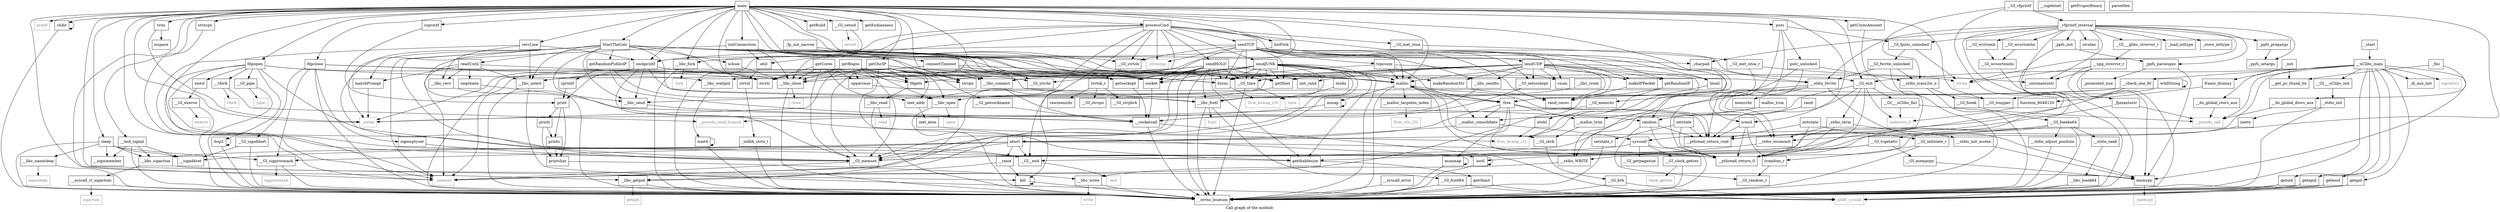 digraph "Call graph of the module." {
  label="Call graph of the module.";
  node [shape=record];

  Node_negotiate [label="{negotiate}"];
  Node_sendHOLD [label="{sendHOLD}"];
  Node___libc_open [label="{__libc_open}"];
  Node_processCmd [label="{processCmd}"];
  Node___libc_creat [label="{__libc_creat}"];
  Node_initConnection [label="{initConnection}"];
  Node__stdio_term [label="{_stdio_term}"];
  Node___GI_pipe [label="{__GI_pipe}"];
  Node___sigaddset [label="{__sigaddset}"];
  Node_puts [label="{puts}"];
  Node___GI_toupper [label="{__GI_toupper}"];
  Node_getOurIP [label="{getOurIP}"];
  Node___libc_read [label="{__libc_read}"];
  Node_main [label="{main}"];
  Node__stdio_init [label="{_stdio_init}"];
  Node___vfork [label="{__vfork}"];
  Node___errno_location [label="{__errno_location}"];
  Node_printf [color="gray50", fontcolor="gray50", label="{printf}"];
  Node___libc_select [label="{__libc_select}"];
  Node_connectTimeout [label="{connectTimeout}"];
  Node_listFork [label="{listFork}"];
  Node_sclose [label="{sclose}"];
  Node_matchPrompt [label="{matchPrompt}"];
  Node___libc_fork [label="{__libc_fork}"];
  Node_StartTheLelz [label="{StartTheLelz}"];
  Node_sendUDP [label="{sendUDP}"];
  Node___GI_setsid [label="{__GI_setsid}"];
  Node___libc_fcntl [label="{__libc_fcntl}"];
  Node___GI_sigprocmask [label="{__GI_sigprocmask}"];
  Node___GI_fcntl64 [label="{__GI_fcntl64}"];
  Node_readUntil [label="{readUntil}"];
  Node_getdtablesize [label="{getdtablesize}"];
  Node_sendTCP [label="{sendTCP}"];
  Node___libc_getpid [label="{__libc_getpid}"];
  Node___GI__exit [label="{__GI__exit}"];
  Node___GI_time [label="{__GI_time}"];
  Node_isspace [label="{isspace}"];
  Node_getRandomPublicIP [label="{getRandomPublicIP}"];
  Node_getrlimit [label="{getrlimit}"];
  Node_sendJUNK [label="{sendJUNK}"];
  Node_chdir [label="{chdir}"];
  Node_getRandomIP [label="{getRandomIP}"];
  Node_ioctl [label="{ioctl}"];
  Node___libc_waitpid [label="{__libc_waitpid}"];
  Node___libc_close [label="{__libc_close}"];
  Node_csum [label="{csum}"];
  Node_tcpcsum [label="{tcpcsum}"];
  Node_dup2 [label="{dup2}"];
  Node_makeIPPacket [label="{makeIPPacket}"];
  Node_kill [label="{kill}"];
  Node_execl [label="{execl}"];
  Node_sleep [label="{sleep}"];
  Node_sysconf [label="{sysconf}"];
  Node___GI___uClibc_fini [label="{__GI___uClibc_fini}"];
  Node___pthread_return_0 [label="{__pthread_return_0}"];
  Node___pthread_return_void [label="{__pthread_return_void}"];
  Node___check_one_fd [label="{__check_one_fd}"];
  Node___GI___uClibc_init [label="{__GI___uClibc_init}"];
  Node___uClibc_main [label="{__uClibc_main}"];
  Node___libc_sigaction [label="{__libc_sigaction}"];
  Node___syscall_error [label="{__syscall_error}"];
  Node_mmap [label="{mmap}"];
  Node___socketcall [label="{__socketcall}"];
  Node___syscall_rt_sigaction [label="{__syscall_rt_sigaction}"];
  Node___GI_clock_getres [label="{__GI_clock_getres}"];
  Node___GI_execve [label="{__GI_execve}"];
  Node_getegid [label="{getegid}"];
  Node_geteuid [label="{geteuid}"];
  Node_getgid [label="{getgid}"];
  Node___GI_getpagesize [label="{__GI_getpagesize}"];
  Node_getuid [label="{getuid}"];
  Node_munmap [label="{munmap}"];
  Node___libc_nanosleep [label="{__libc_nanosleep}"];
  Node___GI_sbrk [label="{__GI_sbrk}"];
  Node_wait4 [label="{wait4}"];
  Node___GI_wcrtomb [label="{__GI_wcrtomb}"];
  Node___GI_wcsrtombs [label="{__GI_wcsrtombs}"];
  Node___GI_wcsnrtombs [label="{__GI_wcsnrtombs}"];
  Node___stdio_WRITE [label="{__stdio_WRITE}"];
  Node___stdio_fwrite [label="{__stdio_fwrite}"];
  Node___stdio_trans2w_o [label="{__stdio_trans2w_o}"];
  Node__load_inttype [label="{_load_inttype}"];
  Node__store_inttype [label="{_store_inttype}"];
  Node__uintmaxtostr [label="{_uintmaxtostr}"];
  Node__fpmaxtostr [label="{_fpmaxtostr}"];
  Node___GI_memchr [label="{__GI_memchr}"];
  Node___GI_mempcpy [label="{__GI_mempcpy}"];
  Node_memrchr [label="{memrchr}"];
  Node_strtok_r [label="{strtok_r}"];
  Node___GI_strpbrk [label="{__GI_strpbrk}"];
  Node_inet_aton [label="{inet_aton}"];
  Node___raise [label="{__raise}"];
  Node__dl_aux_init [label="{_dl_aux_init}"];
  Node___GI_brk [label="{__GI_brk}"];
  Node___GI_fseek [label="{__GI_fseek}"];
  Node___GI_fseeko64 [label="{__GI_fseeko64}"];
  Node___stdio_adjust_position [label="{__stdio_adjust_position}"];
  Node___stdio_seek [label="{__stdio_seek}"];
  Node_rawmemchr [label="{rawmemchr}"];
  Node___GI_strspn [label="{__GI_strspn}"];
  Node___libc_lseek64 [label="{__libc_lseek64}"];
  Node___do_global_ctors_aux [label="{__do_global_ctors_aux}"];
  Node__fini [label="{_fini}"];
  Node_llvm_ctlz_i32 [color="gray50", fontcolor="gray50", label="{llvm_ctlz_i32}"];
  Node_llvm_bswap_i32 [color="gray50", fontcolor="gray50", label="{llvm_bswap_i32}"];
  Node__strlen [color="gray50", fontcolor="gray50", label="{_strlen}"];
  Node__memset [color="gray50", fontcolor="gray50", label="{_memset}"];
  Node__strncmp [color="gray50", fontcolor="gray50", label="{_strncmp}"];
  Node__memcpy [color="gray50", fontcolor="gray50", label="{_memcpy}"];
  Node_llvm_bswap_i16 [color="gray50", fontcolor="gray50", label="{llvm_bswap_i16}"];
  Node_unknown_0 [color="gray50", fontcolor="gray50", label="{unknown_0}"];
  Node_vfork [color="gray50", fontcolor="gray50", label="{vfork}"];
  Node_fcntl [color="gray50", fontcolor="gray50", label="{fcntl}"];
  Node_int80_syscall [color="gray50", fontcolor="gray50", label="{int80_syscall}"];
  Node_exit [color="gray50", fontcolor="gray50", label="{exit}"];
  Node_close [color="gray50", fontcolor="gray50", label="{close}"];
  Node_fork [color="gray50", fontcolor="gray50", label="{fork}"];
  Node_getpid [color="gray50", fontcolor="gray50", label="{getpid}"];
  Node_open [color="gray50", fontcolor="gray50", label="{open}"];
  Node_pipe [color="gray50", fontcolor="gray50", label="{pipe}"];
  Node_read [color="gray50", fontcolor="gray50", label="{read}"];
  Node_setsid [color="gray50", fontcolor="gray50", label="{setsid}"];
  Node_sigprocmask [color="gray50", fontcolor="gray50", label="{sigprocmask}"];
  Node_time [color="gray50", fontcolor="gray50", label="{time}"];
  Node_write [color="gray50", fontcolor="gray50", label="{write}"];
  Node_sigreturn [color="gray50", fontcolor="gray50", label="{sigreturn}"];
  Node_sigaction [color="gray50", fontcolor="gray50", label="{sigaction}"];
  Node_clock_getres [color="gray50", fontcolor="gray50", label="{clock_getres}"];
  Node_execve [color="gray50", fontcolor="gray50", label="{execve}"];
  Node_nanosleep [color="gray50", fontcolor="gray50", label="{nanosleep}"];
  Node___stdio_wcommit [label="{__stdio_wcommit}"];
  Node___GI_vfprintf [label="{__GI_vfprintf}"];
  Node__charpad [label="{_charpad}"];
  Node__fp_out_narrow [label="{_fp_out_narrow}"];
  Node__vfprintf_internal [label="{_vfprintf_internal}"];
  Node__ppfs_init [label="{_ppfs_init}"];
  Node__ppfs_prepargs [label="{_ppfs_prepargs}"];
  Node__ppfs_setargs [label="{_ppfs_setargs}"];
  Node__promoted_size [label="{_promoted_size}"];
  Node__ppfs_parsespec [label="{_ppfs_parsespec}"];
  Node_putc_unlocked [label="{putc_unlocked}"];
  Node___GI_fputs_unlocked [label="{__GI_fputs_unlocked}"];
  Node___GI_fwrite_unlocked [label="{__GI_fwrite_unlocked}"];
  Node_memcpy [label="{memcpy}"];
  Node___GI_memset [label="{__GI_memset}"];
  Node___GI_strchr [label="{__GI_strchr}"];
  Node_strcpy [label="{strcpy}"];
  Node_strlen [color="gray50", fontcolor="gray50", label="{strlen}"];
  Node_strncpy [label="{strncpy}"];
  Node_strnlen [label="{strnlen}"];
  Node_strstr [label="{strstr}"];
  Node___GI___glibc_strerror_r [label="{__GI___glibc_strerror_r}"];
  Node___xpg_strerror_r [label="{__xpg_strerror_r}"];
  Node___GI_strtok [label="{__GI_strtok}"];
  Node_isatty [label="{isatty}"];
  Node___GI_tcgetattr [label="{__GI_tcgetattr}"];
  Node_htons [label="{htons}"];
  Node_htonl [label="{htonl}"];
  Node_ntohs [label="{ntohs}"];
  Node_ntohl [label="{ntohl}"];
  Node___GI_inet_ntoa_r [label="{__GI_inet_ntoa_r}"];
  Node___GI_inet_ntoa [label="{__GI_inet_ntoa}"];
  Node_inet_addr [label="{inet_addr}"];
  Node___libc_connect [label="{__libc_connect}"];
  Node___GI_getsockname [label="{__GI_getsockname}"];
  Node_getsockopt [label="{getsockopt}"];
  Node___libc_recv [label="{__libc_recv}"];
  Node___libc_send [label="{__libc_send}"];
  Node___libc_sendto [label="{__libc_sendto}"];
  Node___GI_setsockopt [label="{__GI_setsockopt}"];
  Node_socket [label="{socket}"];
  Node___GI_sigaddset [label="{__GI_sigaddset}"];
  Node_sigemptyset [label="{sigemptyset}"];
  Node___bsd_signal [label="{__bsd_signal}"];
  Node___sigismember [label="{__sigismember}"];
  Node___sigdelset [label="{__sigdelset}"];
  Node___malloc_largebin_index [label="{__malloc_largebin_index}"];
  Node_malloc [label="{malloc}"];
  Node___malloc_trim [label="{__malloc_trim}"];
  Node___malloc_consolidate [label="{__malloc_consolidate}"];
  Node_free [label="{free}"];
  Node_malloc_trim [label="{malloc_trim}"];
  Node_abort [label="{abort}"];
  Node_rand [label="{rand}"];
  Node_random [label="{random}"];
  Node_setstate [label="{setstate}"];
  Node_initstate [label="{initstate}"];
  Node_srand [label="{srand}"];
  Node_setstate_r [label="{setstate_r}"];
  Node___GI_random_r [label="{__GI_random_r}"];
  Node_srandom_r [label="{srandom_r}"];
  Node___GI_initstate_r [label="{__GI_initstate_r}"];
  Node_atol [label="{atol}"];
  Node_strtol [label="{strtol}"];
  Node__stdlib_strto_l [label="{_stdlib_strto_l}"];
  Node___GI_exit [label="{__GI_exit}"];
  Node___stdio_init_mutex [label="{__stdio_init_mutex}"];
  Node___pseudo_call [color="gray50", fontcolor="gray50", label="{__pseudo_call}"];
  Node___pseudo_cond_branch [color="gray50", fontcolor="gray50", label="{__pseudo_cond_branch}"];
  Node__init [label="{_init}"];
  Node___get_pc_thunk_bx [label="{__get_pc_thunk_bx}"];
  Node___do_global_dtors_aux [label="{__do_global_dtors_aux}"];
  Node_frame_dummy [label="{frame_dummy}"];
  Node_function_8048120 [label="{function_8048120}"];
  Node__start [label="{_start}"];
  Node_getProperBinary [label="{getProperBinary}"];
  Node_getBuild [label="{getBuild}"];
  Node_getCoresAmount [label="{getCoresAmount}"];
  Node_getEndianness [label="{getEndianness}"];
  Node_init_rand [label="{init_rand}"];
  Node_rand_cmwc [label="{rand_cmwc}"];
  Node_trim [label="{trim}"];
  Node_printchar [label="{printchar}"];
  Node_prints [label="{prints}"];
  Node___libc_write [label="{__libc_write}"];
  Node_printi [label="{printi}"];
  Node_print [label="{print}"];
  Node_zprintf [label="{zprintf}"];
  Node_szprintf [label="{szprintf}"];
  Node_sockprintf [label="{sockprintf}"];
  Node_fdpopen [label="{fdpopen}"];
  Node_fdpclose [label="{fdpclose}"];
  Node_fdgets [label="{fdgets}"];
  Node_parseHex [label="{parseHex}"];
  Node_wildString [label="{wildString}"];
  Node_getHost [label="{getHost}"];
  Node_uppercase [label="{uppercase}"];
  Node_getBogos [label="{getBogos}"];
  Node_getCores [label="{getCores}"];
  Node_makeRandomStr [label="{makeRandomStr}"];
  Node_recvLine [label="{recvLine}"];
  Node_negotiate -> Node___libc_send;
  Node_sendHOLD -> Node___errno_location;
  Node_sendHOLD -> Node___libc_select;
  Node_sendHOLD -> Node___libc_fcntl;
  Node_sendHOLD -> Node_getdtablesize;
  Node_sendHOLD -> Node___GI_time;
  Node_sendHOLD -> Node___libc_close;
  Node_sendHOLD -> Node__memset;
  Node_sendHOLD -> Node___GI_memset;
  Node_sendHOLD -> Node_htons;
  Node_sendHOLD -> Node___libc_connect;
  Node_sendHOLD -> Node_getsockopt;
  Node_sendHOLD -> Node_socket;
  Node_sendHOLD -> Node_malloc;
  Node_sendHOLD -> Node_getHost;
  Node___libc_open -> Node___errno_location;
  Node___libc_open -> Node_open;
  Node_processCmd -> Node_sendHOLD;
  Node_processCmd -> Node_listFork;
  Node_processCmd -> Node_sendUDP;
  Node_processCmd -> Node_sendTCP;
  Node_processCmd -> Node___libc_getpid;
  Node_processCmd -> Node___GI__exit;
  Node_processCmd -> Node_sendJUNK;
  Node_processCmd -> Node___libc_close;
  Node_processCmd -> Node_kill;
  Node_processCmd -> Node__strncmp;
  Node_processCmd -> Node___GI_strchr;
  Node_processCmd -> Node___GI_strtok;
  Node_processCmd -> Node___GI_inet_ntoa;
  Node_processCmd -> Node_atol;
  Node_processCmd -> Node___GI_exit;
  Node_processCmd -> Node_sockprintf;
  Node___libc_creat -> Node___libc_open;
  Node_initConnection -> Node_connectTimeout;
  Node_initConnection -> Node___libc_close;
  Node_initConnection -> Node___GI_memset;
  Node_initConnection -> Node___GI_strchr;
  Node_initConnection -> Node_strcpy;
  Node_initConnection -> Node_socket;
  Node_initConnection -> Node_atol;
  Node__stdio_term -> Node___pthread_return_0;
  Node__stdio_term -> Node___stdio_wcommit;
  Node__stdio_term -> Node___stdio_init_mutex;
  Node___GI_pipe -> Node___errno_location;
  Node___GI_pipe -> Node_pipe;
  Node_puts -> Node___pthread_return_0;
  Node_puts -> Node___pthread_return_void;
  Node_puts -> Node_putc_unlocked;
  Node_puts -> Node___GI_fputs_unlocked;
  Node_getOurIP -> Node___libc_open;
  Node_getOurIP -> Node_ioctl;
  Node_getOurIP -> Node___libc_close;
  Node_getOurIP -> Node___GI_memset;
  Node_getOurIP -> Node_strcpy;
  Node_getOurIP -> Node_strstr;
  Node_getOurIP -> Node_htons;
  Node_getOurIP -> Node_inet_addr;
  Node_getOurIP -> Node___libc_connect;
  Node_getOurIP -> Node___GI_getsockname;
  Node_getOurIP -> Node_socket;
  Node_getOurIP -> Node_fdgets;
  Node___libc_read -> Node___errno_location;
  Node___libc_read -> Node_read;
  Node_main -> Node_processCmd;
  Node_main -> Node_initConnection;
  Node_main -> Node_puts;
  Node_main -> Node___GI_toupper;
  Node_main -> Node_getOurIP;
  Node_main -> Node_printf;
  Node_main -> Node_listFork;
  Node_main -> Node___libc_fork;
  Node_main -> Node_StartTheLelz;
  Node_main -> Node___GI_setsid;
  Node_main -> Node___libc_getpid;
  Node_main -> Node___GI__exit;
  Node_main -> Node___GI_time;
  Node_main -> Node_chdir;
  Node_main -> Node___libc_waitpid;
  Node_main -> Node_kill;
  Node_main -> Node_sleep;
  Node_main -> Node__strlen;
  Node_main -> Node__memset;
  Node_main -> Node__strncmp;
  Node_main -> Node___GI_memset;
  Node_main -> Node_strcpy;
  Node_main -> Node_strncpy;
  Node_main -> Node_strstr;
  Node_main -> Node___GI_strtok;
  Node_main -> Node___bsd_signal;
  Node_main -> Node_malloc;
  Node_main -> Node_free;
  Node_main -> Node_srand;
  Node_main -> Node___GI_exit;
  Node_main -> Node_getBuild;
  Node_main -> Node_getCoresAmount;
  Node_main -> Node_getEndianness;
  Node_main -> Node_init_rand;
  Node_main -> Node_trim;
  Node_main -> Node_szprintf;
  Node_main -> Node_sockprintf;
  Node_main -> Node_fdpopen;
  Node_main -> Node_fdpclose;
  Node_main -> Node_fdgets;
  Node_main -> Node_recvLine;
  Node__stdio_init -> Node___errno_location;
  Node__stdio_init -> Node_isatty;
  Node___vfork -> Node_vfork;
  Node___vfork -> Node___pseudo_cond_branch;
  Node___libc_select -> Node___errno_location;
  Node___libc_select -> Node_int80_syscall;
  Node_connectTimeout -> Node___errno_location;
  Node_connectTimeout -> Node___libc_select;
  Node_connectTimeout -> Node___libc_fcntl;
  Node_connectTimeout -> Node__memset;
  Node_connectTimeout -> Node_htons;
  Node_connectTimeout -> Node___libc_connect;
  Node_connectTimeout -> Node_getsockopt;
  Node_connectTimeout -> Node_getHost;
  Node_listFork -> Node___libc_fork;
  Node_listFork -> Node_malloc;
  Node_listFork -> Node_free;
  Node_sclose -> Node___libc_close;
  Node_matchPrompt -> Node__strlen;
  Node___libc_fork -> Node___errno_location;
  Node___libc_fork -> Node_fork;
  Node_StartTheLelz -> Node___errno_location;
  Node_StartTheLelz -> Node___libc_select;
  Node_StartTheLelz -> Node_sclose;
  Node_StartTheLelz -> Node_matchPrompt;
  Node_StartTheLelz -> Node___libc_fcntl;
  Node_StartTheLelz -> Node_readUntil;
  Node_StartTheLelz -> Node_getdtablesize;
  Node_StartTheLelz -> Node___GI_time;
  Node_StartTheLelz -> Node_getRandomPublicIP;
  Node_StartTheLelz -> Node__strlen;
  Node_StartTheLelz -> Node__memset;
  Node_StartTheLelz -> Node___GI_memset;
  Node_StartTheLelz -> Node_strstr;
  Node_StartTheLelz -> Node_htons;
  Node_StartTheLelz -> Node___libc_connect;
  Node_StartTheLelz -> Node_getsockopt;
  Node_StartTheLelz -> Node___libc_send;
  Node_StartTheLelz -> Node_socket;
  Node_StartTheLelz -> Node_malloc;
  Node_sendUDP -> Node___GI_time;
  Node_sendUDP -> Node_getRandomIP;
  Node_sendUDP -> Node_csum;
  Node_sendUDP -> Node_makeIPPacket;
  Node_sendUDP -> Node__memset;
  Node_sendUDP -> Node_htons;
  Node_sendUDP -> Node_htonl;
  Node_sendUDP -> Node___libc_sendto;
  Node_sendUDP -> Node___GI_setsockopt;
  Node_sendUDP -> Node_socket;
  Node_sendUDP -> Node_malloc;
  Node_sendUDP -> Node_random;
  Node_sendUDP -> Node_srand;
  Node_sendUDP -> Node_init_rand;
  Node_sendUDP -> Node_rand_cmwc;
  Node_sendUDP -> Node_getHost;
  Node_sendUDP -> Node_makeRandomStr;
  Node___GI_setsid -> Node___errno_location;
  Node___GI_setsid -> Node_setsid;
  Node___libc_fcntl -> Node___errno_location;
  Node___libc_fcntl -> Node___GI_fcntl64;
  Node___libc_fcntl -> Node_fcntl;
  Node___GI_sigprocmask -> Node___errno_location;
  Node___GI_sigprocmask -> Node_sigprocmask;
  Node___GI_fcntl64 -> Node___errno_location;
  Node___GI_fcntl64 -> Node_int80_syscall;
  Node_readUntil -> Node_negotiate;
  Node_readUntil -> Node___libc_select;
  Node_readUntil -> Node_matchPrompt;
  Node_readUntil -> Node__memset;
  Node_readUntil -> Node_strstr;
  Node_readUntil -> Node___libc_recv;
  Node_getdtablesize -> Node_getrlimit;
  Node_sendTCP -> Node___GI_time;
  Node_sendTCP -> Node_getRandomIP;
  Node_sendTCP -> Node_csum;
  Node_sendTCP -> Node_tcpcsum;
  Node_sendTCP -> Node_makeIPPacket;
  Node_sendTCP -> Node__strncmp;
  Node_sendTCP -> Node___GI_strtok;
  Node_sendTCP -> Node_htons;
  Node_sendTCP -> Node_htonl;
  Node_sendTCP -> Node___libc_sendto;
  Node_sendTCP -> Node___GI_setsockopt;
  Node_sendTCP -> Node_socket;
  Node_sendTCP -> Node_rand_cmwc;
  Node_sendTCP -> Node_sockprintf;
  Node_sendTCP -> Node_getHost;
  Node___libc_getpid -> Node___errno_location;
  Node___libc_getpid -> Node_getpid;
  Node___GI__exit -> Node_exit;
  Node___GI_time -> Node___errno_location;
  Node___GI_time -> Node_time;
  Node_getRandomPublicIP -> Node_inet_addr;
  Node_getRandomPublicIP -> Node_random;
  Node_getRandomPublicIP -> Node_zprintf;
  Node_getrlimit -> Node___errno_location;
  Node_getrlimit -> Node_int80_syscall;
  Node_sendJUNK -> Node___errno_location;
  Node_sendJUNK -> Node___libc_select;
  Node_sendJUNK -> Node___libc_fcntl;
  Node_sendJUNK -> Node_getdtablesize;
  Node_sendJUNK -> Node___GI_time;
  Node_sendJUNK -> Node___libc_close;
  Node_sendJUNK -> Node__memset;
  Node_sendJUNK -> Node___GI_memset;
  Node_sendJUNK -> Node_htons;
  Node_sendJUNK -> Node___libc_connect;
  Node_sendJUNK -> Node_getsockopt;
  Node_sendJUNK -> Node___libc_send;
  Node_sendJUNK -> Node_socket;
  Node_sendJUNK -> Node_malloc;
  Node_sendJUNK -> Node_getHost;
  Node_sendJUNK -> Node_makeRandomStr;
  Node_chdir -> Node___errno_location;
  Node_chdir -> Node_chdir;
  Node_getRandomIP -> Node_ntohl;
  Node_getRandomIP -> Node_rand_cmwc;
  Node_ioctl -> Node___errno_location;
  Node_ioctl -> Node_ioctl;
  Node___libc_waitpid -> Node_wait4;
  Node___libc_close -> Node___errno_location;
  Node___libc_close -> Node_close;
  Node_tcpcsum -> Node_csum;
  Node_tcpcsum -> Node_htons;
  Node_tcpcsum -> Node_malloc;
  Node_tcpcsum -> Node_free;
  Node_dup2 -> Node___errno_location;
  Node_dup2 -> Node_dup2;
  Node_makeIPPacket -> Node_rand_cmwc;
  Node_kill -> Node___errno_location;
  Node_kill -> Node_kill;
  Node_execl -> Node___GI_execve;
  Node_sleep -> Node___sigaddset;
  Node_sleep -> Node___errno_location;
  Node_sleep -> Node___GI_sigprocmask;
  Node_sleep -> Node___libc_sigaction;
  Node_sleep -> Node___libc_nanosleep;
  Node_sleep -> Node___sigismember;
  Node_sysconf -> Node___errno_location;
  Node_sysconf -> Node_getdtablesize;
  Node_sysconf -> Node___GI_clock_getres;
  Node_sysconf -> Node___GI_getpagesize;
  Node___GI___uClibc_fini -> Node_unknown_0;
  Node___GI___uClibc_fini -> Node___pseudo_call;
  Node___check_one_fd -> Node___libc_open;
  Node___check_one_fd -> Node___libc_fcntl;
  Node___check_one_fd -> Node_abort;
  Node___GI___uClibc_init -> Node__stdio_init;
  Node___uClibc_main -> Node___errno_location;
  Node___uClibc_main -> Node___check_one_fd;
  Node___uClibc_main -> Node___GI___uClibc_init;
  Node___uClibc_main -> Node_getegid;
  Node___uClibc_main -> Node_geteuid;
  Node___uClibc_main -> Node_getgid;
  Node___uClibc_main -> Node_getuid;
  Node___uClibc_main -> Node__dl_aux_init;
  Node___uClibc_main -> Node_sigreturn;
  Node___uClibc_main -> Node_memcpy;
  Node___uClibc_main -> Node___GI_memset;
  Node___uClibc_main -> Node___GI_exit;
  Node___uClibc_main -> Node___pseudo_call;
  Node___libc_sigaction -> Node___syscall_rt_sigaction;
  Node___libc_sigaction -> Node_memcpy;
  Node___syscall_error -> Node___errno_location;
  Node_mmap -> Node_mmap;
  Node_mmap -> Node___pseudo_cond_branch;
  Node___socketcall -> Node___errno_location;
  Node___socketcall -> Node_int80_syscall;
  Node___syscall_rt_sigaction -> Node___errno_location;
  Node___syscall_rt_sigaction -> Node_sigaction;
  Node___GI_clock_getres -> Node___errno_location;
  Node___GI_clock_getres -> Node_clock_getres;
  Node___GI_execve -> Node___errno_location;
  Node___GI_execve -> Node_execve;
  Node_getegid -> Node___errno_location;
  Node_getegid -> Node_int80_syscall;
  Node_geteuid -> Node___errno_location;
  Node_geteuid -> Node_int80_syscall;
  Node_getgid -> Node___errno_location;
  Node_getgid -> Node_int80_syscall;
  Node_getuid -> Node___errno_location;
  Node_getuid -> Node_int80_syscall;
  Node_munmap -> Node___errno_location;
  Node_munmap -> Node_munmap;
  Node___libc_nanosleep -> Node___errno_location;
  Node___libc_nanosleep -> Node_nanosleep;
  Node___GI_sbrk -> Node___GI_brk;
  Node_wait4 -> Node___errno_location;
  Node_wait4 -> Node_wait4;
  Node___GI_wcrtomb -> Node___GI_wcsnrtombs;
  Node___GI_wcsrtombs -> Node___GI_wcsnrtombs;
  Node___GI_wcsnrtombs -> Node___errno_location;
  Node___stdio_WRITE -> Node___libc_write;
  Node___stdio_fwrite -> Node___stdio_WRITE;
  Node___stdio_fwrite -> Node___GI_memchr;
  Node___stdio_fwrite -> Node_memrchr;
  Node___stdio_fwrite -> Node___stdio_wcommit;
  Node___stdio_fwrite -> Node_memcpy;
  Node___stdio_trans2w_o -> Node___errno_location;
  Node___stdio_trans2w_o -> Node___GI_fseek;
  Node__fpmaxtostr -> Node___GI_memset;
  Node__fpmaxtostr -> Node___pseudo_call;
  Node___GI_memchr -> Node__strlen;
  Node___GI_mempcpy -> Node_memcpy;
  Node_strtok_r -> Node___GI_strpbrk;
  Node_strtok_r -> Node_rawmemchr;
  Node_strtok_r -> Node___GI_strspn;
  Node_inet_aton -> Node_llvm_bswap_i32;
  Node___raise -> Node___libc_getpid;
  Node___raise -> Node_kill;
  Node___GI_brk -> Node___errno_location;
  Node___GI_brk -> Node_int80_syscall;
  Node___GI_fseek -> Node___GI_fseeko64;
  Node___GI_fseeko64 -> Node___errno_location;
  Node___GI_fseeko64 -> Node___pthread_return_0;
  Node___GI_fseeko64 -> Node___pthread_return_void;
  Node___GI_fseeko64 -> Node___stdio_adjust_position;
  Node___GI_fseeko64 -> Node___stdio_seek;
  Node___GI_fseeko64 -> Node___stdio_wcommit;
  Node___stdio_adjust_position -> Node___errno_location;
  Node___stdio_seek -> Node___libc_lseek64;
  Node___libc_lseek64 -> Node___errno_location;
  Node___libc_lseek64 -> Node_int80_syscall;
  Node___do_global_ctors_aux -> Node___pseudo_call;
  Node__fini -> Node___get_pc_thunk_bx;
  Node__fini -> Node___do_global_dtors_aux;
  Node___stdio_wcommit -> Node___stdio_WRITE;
  Node___GI_vfprintf -> Node___pthread_return_0;
  Node___GI_vfprintf -> Node___pthread_return_void;
  Node___GI_vfprintf -> Node___stdio_trans2w_o;
  Node___GI_vfprintf -> Node__vfprintf_internal;
  Node__charpad -> Node___stdio_fwrite;
  Node__fp_out_narrow -> Node___stdio_fwrite;
  Node__fp_out_narrow -> Node__charpad;
  Node__fp_out_narrow -> Node_strlen;
  Node__vfprintf_internal -> Node___errno_location;
  Node__vfprintf_internal -> Node___GI_wcrtomb;
  Node__vfprintf_internal -> Node___GI_wcsrtombs;
  Node__vfprintf_internal -> Node___stdio_fwrite;
  Node__vfprintf_internal -> Node__load_inttype;
  Node__vfprintf_internal -> Node__store_inttype;
  Node__vfprintf_internal -> Node__uintmaxtostr;
  Node__vfprintf_internal -> Node__fpmaxtostr;
  Node__vfprintf_internal -> Node__charpad;
  Node__vfprintf_internal -> Node__ppfs_init;
  Node__vfprintf_internal -> Node__ppfs_prepargs;
  Node__vfprintf_internal -> Node__ppfs_setargs;
  Node__vfprintf_internal -> Node__ppfs_parsespec;
  Node__vfprintf_internal -> Node___GI_fputs_unlocked;
  Node__vfprintf_internal -> Node_strlen;
  Node__vfprintf_internal -> Node_strnlen;
  Node__vfprintf_internal -> Node___GI___glibc_strerror_r;
  Node__ppfs_init -> Node__ppfs_parsespec;
  Node__ppfs_init -> Node___GI_memset;
  Node__ppfs_prepargs -> Node__ppfs_setargs;
  Node__ppfs_parsespec -> Node__promoted_size;
  Node__ppfs_parsespec -> Node_memcpy;
  Node_putc_unlocked -> Node___stdio_WRITE;
  Node_putc_unlocked -> Node___stdio_trans2w_o;
  Node_putc_unlocked -> Node___stdio_wcommit;
  Node___GI_fputs_unlocked -> Node___GI_fwrite_unlocked;
  Node___GI_fputs_unlocked -> Node_strlen;
  Node___GI_fwrite_unlocked -> Node___errno_location;
  Node___GI_fwrite_unlocked -> Node___stdio_fwrite;
  Node___GI_fwrite_unlocked -> Node___stdio_trans2w_o;
  Node_memcpy -> Node__memcpy;
  Node___GI_memset -> Node__memset;
  Node_strncpy -> Node__memset;
  Node___GI___glibc_strerror_r -> Node___xpg_strerror_r;
  Node___xpg_strerror_r -> Node___errno_location;
  Node___xpg_strerror_r -> Node__uintmaxtostr;
  Node___xpg_strerror_r -> Node_memcpy;
  Node___xpg_strerror_r -> Node_strlen;
  Node___GI_strtok -> Node_strtok_r;
  Node_isatty -> Node___GI_tcgetattr;
  Node___GI_tcgetattr -> Node_ioctl;
  Node___GI_tcgetattr -> Node___GI_mempcpy;
  Node___GI_tcgetattr -> Node___GI_memset;
  Node_htons -> Node_llvm_bswap_i16;
  Node_htonl -> Node_llvm_bswap_i32;
  Node_ntohs -> Node_llvm_bswap_i16;
  Node_ntohl -> Node_llvm_bswap_i32;
  Node___GI_inet_ntoa_r -> Node__uintmaxtostr;
  Node___GI_inet_ntoa_r -> Node_llvm_bswap_i32;
  Node___GI_inet_ntoa -> Node___GI_inet_ntoa_r;
  Node_inet_addr -> Node_inet_aton;
  Node___libc_connect -> Node___socketcall;
  Node___GI_getsockname -> Node___socketcall;
  Node_getsockopt -> Node___socketcall;
  Node___libc_recv -> Node___socketcall;
  Node___libc_send -> Node___socketcall;
  Node___libc_sendto -> Node___socketcall;
  Node___GI_setsockopt -> Node___socketcall;
  Node_socket -> Node___socketcall;
  Node___GI_sigaddset -> Node___sigaddset;
  Node___GI_sigaddset -> Node___errno_location;
  Node_sigemptyset -> Node___GI_memset;
  Node___bsd_signal -> Node___sigaddset;
  Node___bsd_signal -> Node___errno_location;
  Node___bsd_signal -> Node___libc_sigaction;
  Node___bsd_signal -> Node___sigismember;
  Node___malloc_largebin_index -> Node_llvm_ctlz_i32;
  Node_malloc -> Node___errno_location;
  Node_malloc -> Node___pthread_return_0;
  Node_malloc -> Node___pthread_return_void;
  Node_malloc -> Node_mmap;
  Node_malloc -> Node___GI_sbrk;
  Node_malloc -> Node___malloc_largebin_index;
  Node_malloc -> Node_malloc;
  Node_malloc -> Node___malloc_consolidate;
  Node_malloc -> Node_free;
  Node___malloc_trim -> Node___GI_sbrk;
  Node___malloc_consolidate -> Node_sysconf;
  Node___malloc_consolidate -> Node_abort;
  Node_free -> Node___pthread_return_0;
  Node_free -> Node___pthread_return_void;
  Node_free -> Node_munmap;
  Node_free -> Node___malloc_trim;
  Node_free -> Node___malloc_consolidate;
  Node_free -> Node_abort;
  Node_malloc_trim -> Node___malloc_trim;
  Node_malloc_trim -> Node___malloc_consolidate;
  Node_abort -> Node___sigaddset;
  Node_abort -> Node___GI_sigprocmask;
  Node_abort -> Node___GI__exit;
  Node_abort -> Node___pthread_return_0;
  Node_abort -> Node___libc_sigaction;
  Node_abort -> Node___raise;
  Node_abort -> Node___GI_memset;
  Node_rand -> Node_random;
  Node_random -> Node___pthread_return_0;
  Node_random -> Node___pthread_return_void;
  Node_random -> Node___GI_random_r;
  Node_setstate -> Node___pthread_return_0;
  Node_setstate -> Node___pthread_return_void;
  Node_setstate -> Node_setstate_r;
  Node_initstate -> Node___pthread_return_0;
  Node_initstate -> Node___pthread_return_void;
  Node_initstate -> Node___GI_initstate_r;
  Node_srand -> Node___pthread_return_0;
  Node_srand -> Node___pthread_return_void;
  Node_srand -> Node_srandom_r;
  Node_setstate_r -> Node___errno_location;
  Node_srandom_r -> Node___GI_random_r;
  Node___GI_initstate_r -> Node___errno_location;
  Node___GI_initstate_r -> Node_srandom_r;
  Node_atol -> Node_strtol;
  Node_strtol -> Node__stdlib_strto_l;
  Node__stdlib_strto_l -> Node___errno_location;
  Node___GI_exit -> Node__stdio_term;
  Node___GI_exit -> Node___GI__exit;
  Node___GI_exit -> Node___GI___uClibc_fini;
  Node___GI_exit -> Node___pthread_return_0;
  Node___GI_exit -> Node___pthread_return_void;
  Node___GI_exit -> Node_unknown_0;
  Node___stdio_init_mutex -> Node_memcpy;
  Node__init -> Node___do_global_ctors_aux;
  Node__init -> Node___get_pc_thunk_bx;
  Node__init -> Node_frame_dummy;
  Node___do_global_dtors_aux -> Node___pseudo_call;
  Node_frame_dummy -> Node_function_8048120;
  Node_function_8048120 -> Node_unknown_0;
  Node__start -> Node___uClibc_main;
  Node_getCoresAmount -> Node_sysconf;
  Node_trim -> Node_isspace;
  Node_trim -> Node__strlen;
  Node_printchar -> Node___libc_write;
  Node_prints -> Node_printchar;
  Node___libc_write -> Node___errno_location;
  Node___libc_write -> Node_write;
  Node_printi -> Node_printchar;
  Node_printi -> Node_prints;
  Node_print -> Node_printchar;
  Node_print -> Node_prints;
  Node_print -> Node_printi;
  Node_zprintf -> Node_print;
  Node_szprintf -> Node_print;
  Node_sockprintf -> Node__strlen;
  Node_sockprintf -> Node___GI_memset;
  Node_sockprintf -> Node___libc_send;
  Node_sockprintf -> Node_malloc;
  Node_sockprintf -> Node_free;
  Node_sockprintf -> Node_print;
  Node_fdpopen -> Node___GI_pipe;
  Node_fdpopen -> Node___vfork;
  Node_fdpopen -> Node_getdtablesize;
  Node_fdpopen -> Node___GI__exit;
  Node_fdpopen -> Node___libc_close;
  Node_fdpopen -> Node_dup2;
  Node_fdpopen -> Node_execl;
  Node_fdpopen -> Node__memset;
  Node_fdpopen -> Node_malloc;
  Node_fdpclose -> Node___errno_location;
  Node_fdpclose -> Node___GI_sigprocmask;
  Node_fdpclose -> Node___libc_waitpid;
  Node_fdpclose -> Node___libc_close;
  Node_fdpclose -> Node___GI_sigaddset;
  Node_fdpclose -> Node_sigemptyset;
  Node_fdgets -> Node___libc_read;
  Node_wildString -> Node___GI_toupper;
  Node_wildString -> Node_wildString;
  Node_getHost -> Node_inet_addr;
  Node_uppercase -> Node___GI_toupper;
  Node_getBogos -> Node___libc_open;
  Node_getBogos -> Node___libc_close;
  Node_getBogos -> Node__strlen;
  Node_getBogos -> Node___GI_memset;
  Node_getBogos -> Node___GI_strchr;
  Node_getBogos -> Node_strcpy;
  Node_getBogos -> Node_strstr;
  Node_getBogos -> Node_fdgets;
  Node_getBogos -> Node_uppercase;
  Node_getCores -> Node___libc_open;
  Node_getCores -> Node___libc_close;
  Node_getCores -> Node___GI_memset;
  Node_getCores -> Node_strstr;
  Node_getCores -> Node_fdgets;
  Node_getCores -> Node_uppercase;
  Node_makeRandomStr -> Node_rand_cmwc;
  Node_recvLine -> Node___libc_select;
  Node_recvLine -> Node__memset;
  Node_recvLine -> Node___libc_recv;
  Node_recvLine -> Node_sockprintf;
}
